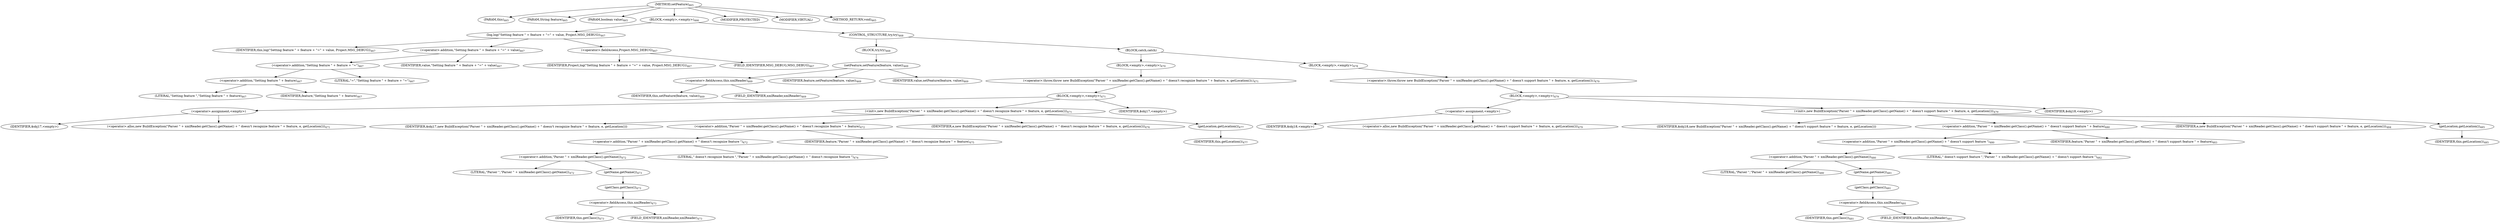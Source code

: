 digraph "setFeature" {  
"906" [label = <(METHOD,setFeature)<SUB>465</SUB>> ]
"52" [label = <(PARAM,this)<SUB>465</SUB>> ]
"907" [label = <(PARAM,String feature)<SUB>465</SUB>> ]
"908" [label = <(PARAM,boolean value)<SUB>465</SUB>> ]
"909" [label = <(BLOCK,&lt;empty&gt;,&lt;empty&gt;)<SUB>466</SUB>> ]
"910" [label = <(log,log(&quot;Setting feature &quot; + feature + &quot;=&quot; + value, Project.MSG_DEBUG))<SUB>467</SUB>> ]
"51" [label = <(IDENTIFIER,this,log(&quot;Setting feature &quot; + feature + &quot;=&quot; + value, Project.MSG_DEBUG))<SUB>467</SUB>> ]
"911" [label = <(&lt;operator&gt;.addition,&quot;Setting feature &quot; + feature + &quot;=&quot; + value)<SUB>467</SUB>> ]
"912" [label = <(&lt;operator&gt;.addition,&quot;Setting feature &quot; + feature + &quot;=&quot;)<SUB>467</SUB>> ]
"913" [label = <(&lt;operator&gt;.addition,&quot;Setting feature &quot; + feature)<SUB>467</SUB>> ]
"914" [label = <(LITERAL,&quot;Setting feature &quot;,&quot;Setting feature &quot; + feature)<SUB>467</SUB>> ]
"915" [label = <(IDENTIFIER,feature,&quot;Setting feature &quot; + feature)<SUB>467</SUB>> ]
"916" [label = <(LITERAL,&quot;=&quot;,&quot;Setting feature &quot; + feature + &quot;=&quot;)<SUB>467</SUB>> ]
"917" [label = <(IDENTIFIER,value,&quot;Setting feature &quot; + feature + &quot;=&quot; + value)<SUB>467</SUB>> ]
"918" [label = <(&lt;operator&gt;.fieldAccess,Project.MSG_DEBUG)<SUB>467</SUB>> ]
"919" [label = <(IDENTIFIER,Project,log(&quot;Setting feature &quot; + feature + &quot;=&quot; + value, Project.MSG_DEBUG))<SUB>467</SUB>> ]
"920" [label = <(FIELD_IDENTIFIER,MSG_DEBUG,MSG_DEBUG)<SUB>467</SUB>> ]
"921" [label = <(CONTROL_STRUCTURE,try,try)<SUB>468</SUB>> ]
"922" [label = <(BLOCK,try,try)<SUB>468</SUB>> ]
"923" [label = <(setFeature,setFeature(feature, value))<SUB>469</SUB>> ]
"924" [label = <(&lt;operator&gt;.fieldAccess,this.xmlReader)<SUB>469</SUB>> ]
"925" [label = <(IDENTIFIER,this,setFeature(feature, value))<SUB>469</SUB>> ]
"926" [label = <(FIELD_IDENTIFIER,xmlReader,xmlReader)<SUB>469</SUB>> ]
"927" [label = <(IDENTIFIER,feature,setFeature(feature, value))<SUB>469</SUB>> ]
"928" [label = <(IDENTIFIER,value,setFeature(feature, value))<SUB>469</SUB>> ]
"929" [label = <(BLOCK,catch,catch)> ]
"930" [label = <(BLOCK,&lt;empty&gt;,&lt;empty&gt;)<SUB>470</SUB>> ]
"931" [label = <(&lt;operator&gt;.throw,throw new BuildException(&quot;Parser &quot; + xmlReader.getClass().getName() + &quot; doesn't recognize feature &quot; + feature, e, getLocation());)<SUB>471</SUB>> ]
"932" [label = <(BLOCK,&lt;empty&gt;,&lt;empty&gt;)<SUB>471</SUB>> ]
"933" [label = <(&lt;operator&gt;.assignment,&lt;empty&gt;)> ]
"934" [label = <(IDENTIFIER,$obj17,&lt;empty&gt;)> ]
"935" [label = <(&lt;operator&gt;.alloc,new BuildException(&quot;Parser &quot; + xmlReader.getClass().getName() + &quot; doesn't recognize feature &quot; + feature, e, getLocation()))<SUB>471</SUB>> ]
"936" [label = <(&lt;init&gt;,new BuildException(&quot;Parser &quot; + xmlReader.getClass().getName() + &quot; doesn't recognize feature &quot; + feature, e, getLocation()))<SUB>471</SUB>> ]
"937" [label = <(IDENTIFIER,$obj17,new BuildException(&quot;Parser &quot; + xmlReader.getClass().getName() + &quot; doesn't recognize feature &quot; + feature, e, getLocation()))> ]
"938" [label = <(&lt;operator&gt;.addition,&quot;Parser &quot; + xmlReader.getClass().getName() + &quot; doesn't recognize feature &quot; + feature)<SUB>472</SUB>> ]
"939" [label = <(&lt;operator&gt;.addition,&quot;Parser &quot; + xmlReader.getClass().getName() + &quot; doesn't recognize feature &quot;)<SUB>472</SUB>> ]
"940" [label = <(&lt;operator&gt;.addition,&quot;Parser &quot; + xmlReader.getClass().getName())<SUB>472</SUB>> ]
"941" [label = <(LITERAL,&quot;Parser &quot;,&quot;Parser &quot; + xmlReader.getClass().getName())<SUB>472</SUB>> ]
"942" [label = <(getName,getName())<SUB>473</SUB>> ]
"943" [label = <(getClass,getClass())<SUB>473</SUB>> ]
"944" [label = <(&lt;operator&gt;.fieldAccess,this.xmlReader)<SUB>473</SUB>> ]
"945" [label = <(IDENTIFIER,this,getClass())<SUB>473</SUB>> ]
"946" [label = <(FIELD_IDENTIFIER,xmlReader,xmlReader)<SUB>473</SUB>> ]
"947" [label = <(LITERAL,&quot; doesn't recognize feature &quot;,&quot;Parser &quot; + xmlReader.getClass().getName() + &quot; doesn't recognize feature &quot;)<SUB>474</SUB>> ]
"948" [label = <(IDENTIFIER,feature,&quot;Parser &quot; + xmlReader.getClass().getName() + &quot; doesn't recognize feature &quot; + feature)<SUB>475</SUB>> ]
"949" [label = <(IDENTIFIER,e,new BuildException(&quot;Parser &quot; + xmlReader.getClass().getName() + &quot; doesn't recognize feature &quot; + feature, e, getLocation()))<SUB>476</SUB>> ]
"950" [label = <(getLocation,getLocation())<SUB>477</SUB>> ]
"53" [label = <(IDENTIFIER,this,getLocation())<SUB>477</SUB>> ]
"951" [label = <(IDENTIFIER,$obj17,&lt;empty&gt;)> ]
"952" [label = <(BLOCK,&lt;empty&gt;,&lt;empty&gt;)<SUB>478</SUB>> ]
"953" [label = <(&lt;operator&gt;.throw,throw new BuildException(&quot;Parser &quot; + xmlReader.getClass().getName() + &quot; doesn't support feature &quot; + feature, e, getLocation());)<SUB>479</SUB>> ]
"954" [label = <(BLOCK,&lt;empty&gt;,&lt;empty&gt;)<SUB>479</SUB>> ]
"955" [label = <(&lt;operator&gt;.assignment,&lt;empty&gt;)> ]
"956" [label = <(IDENTIFIER,$obj18,&lt;empty&gt;)> ]
"957" [label = <(&lt;operator&gt;.alloc,new BuildException(&quot;Parser &quot; + xmlReader.getClass().getName() + &quot; doesn't support feature &quot; + feature, e, getLocation()))<SUB>479</SUB>> ]
"958" [label = <(&lt;init&gt;,new BuildException(&quot;Parser &quot; + xmlReader.getClass().getName() + &quot; doesn't support feature &quot; + feature, e, getLocation()))<SUB>479</SUB>> ]
"959" [label = <(IDENTIFIER,$obj18,new BuildException(&quot;Parser &quot; + xmlReader.getClass().getName() + &quot; doesn't support feature &quot; + feature, e, getLocation()))> ]
"960" [label = <(&lt;operator&gt;.addition,&quot;Parser &quot; + xmlReader.getClass().getName() + &quot; doesn't support feature &quot; + feature)<SUB>480</SUB>> ]
"961" [label = <(&lt;operator&gt;.addition,&quot;Parser &quot; + xmlReader.getClass().getName() + &quot; doesn't support feature &quot;)<SUB>480</SUB>> ]
"962" [label = <(&lt;operator&gt;.addition,&quot;Parser &quot; + xmlReader.getClass().getName())<SUB>480</SUB>> ]
"963" [label = <(LITERAL,&quot;Parser &quot;,&quot;Parser &quot; + xmlReader.getClass().getName())<SUB>480</SUB>> ]
"964" [label = <(getName,getName())<SUB>481</SUB>> ]
"965" [label = <(getClass,getClass())<SUB>481</SUB>> ]
"966" [label = <(&lt;operator&gt;.fieldAccess,this.xmlReader)<SUB>481</SUB>> ]
"967" [label = <(IDENTIFIER,this,getClass())<SUB>481</SUB>> ]
"968" [label = <(FIELD_IDENTIFIER,xmlReader,xmlReader)<SUB>481</SUB>> ]
"969" [label = <(LITERAL,&quot; doesn't support feature &quot;,&quot;Parser &quot; + xmlReader.getClass().getName() + &quot; doesn't support feature &quot;)<SUB>482</SUB>> ]
"970" [label = <(IDENTIFIER,feature,&quot;Parser &quot; + xmlReader.getClass().getName() + &quot; doesn't support feature &quot; + feature)<SUB>483</SUB>> ]
"971" [label = <(IDENTIFIER,e,new BuildException(&quot;Parser &quot; + xmlReader.getClass().getName() + &quot; doesn't support feature &quot; + feature, e, getLocation()))<SUB>484</SUB>> ]
"972" [label = <(getLocation,getLocation())<SUB>485</SUB>> ]
"54" [label = <(IDENTIFIER,this,getLocation())<SUB>485</SUB>> ]
"973" [label = <(IDENTIFIER,$obj18,&lt;empty&gt;)> ]
"974" [label = <(MODIFIER,PROTECTED)> ]
"975" [label = <(MODIFIER,VIRTUAL)> ]
"976" [label = <(METHOD_RETURN,void)<SUB>465</SUB>> ]
  "906" -> "52" 
  "906" -> "907" 
  "906" -> "908" 
  "906" -> "909" 
  "906" -> "974" 
  "906" -> "975" 
  "906" -> "976" 
  "909" -> "910" 
  "909" -> "921" 
  "910" -> "51" 
  "910" -> "911" 
  "910" -> "918" 
  "911" -> "912" 
  "911" -> "917" 
  "912" -> "913" 
  "912" -> "916" 
  "913" -> "914" 
  "913" -> "915" 
  "918" -> "919" 
  "918" -> "920" 
  "921" -> "922" 
  "921" -> "929" 
  "922" -> "923" 
  "923" -> "924" 
  "923" -> "927" 
  "923" -> "928" 
  "924" -> "925" 
  "924" -> "926" 
  "929" -> "930" 
  "929" -> "952" 
  "930" -> "931" 
  "931" -> "932" 
  "932" -> "933" 
  "932" -> "936" 
  "932" -> "951" 
  "933" -> "934" 
  "933" -> "935" 
  "936" -> "937" 
  "936" -> "938" 
  "936" -> "949" 
  "936" -> "950" 
  "938" -> "939" 
  "938" -> "948" 
  "939" -> "940" 
  "939" -> "947" 
  "940" -> "941" 
  "940" -> "942" 
  "942" -> "943" 
  "943" -> "944" 
  "944" -> "945" 
  "944" -> "946" 
  "950" -> "53" 
  "952" -> "953" 
  "953" -> "954" 
  "954" -> "955" 
  "954" -> "958" 
  "954" -> "973" 
  "955" -> "956" 
  "955" -> "957" 
  "958" -> "959" 
  "958" -> "960" 
  "958" -> "971" 
  "958" -> "972" 
  "960" -> "961" 
  "960" -> "970" 
  "961" -> "962" 
  "961" -> "969" 
  "962" -> "963" 
  "962" -> "964" 
  "964" -> "965" 
  "965" -> "966" 
  "966" -> "967" 
  "966" -> "968" 
  "972" -> "54" 
}
